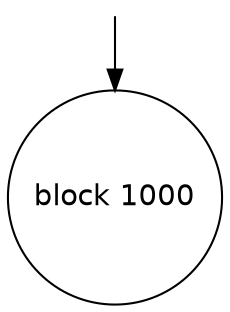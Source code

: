 digraph A {
    graph [fontname = "Helvetica"];
    node [fontname = "Helvetica",shape=circle];
    edge [fontname = "Helvetica"];

    null [shape=point,style=invis];
    1000 [label="block 1000",width=0.8];
    null -> 1000;
}

digraph B {
    graph [fontname = "Helvetica"];
    node [fontname = "Helvetica",shape=circle];
    edge [fontname = "Helvetica"];

    null [shape=point,style=invis];
    1000 [label="block 1000",width=0.8];
    1001 [label="block 1001\nw/TX x",width=0.8];
    null -> 1000;
    1000 -> 1001;
}

digraph C {
    graph [fontname = "Helvetica"];
    node [fontname = "Helvetica",shape=circle];
    edge [fontname = "Helvetica"];

    null [shape=point,style=invis];
    1000 [label="block 1000",width=0.8];
    1001 [label="block 1001\nw/TX x",width=0.8];
    othera [label="block 1001\nwithout TX x",width=0.8];
    null -> 1000;
    1000 -> 1001;
    1000 -> othera;
}

digraph D {
    graph [fontname = "Helvetica"];
    node [fontname = "Helvetica",shape=circle];
    edge [fontname = "Helvetica"];

    null [shape=point,style=invis];
    1000 [label="block 1000",width=0.8];
    1001 [label="block 1001\nw/TX x",width=0.8];
    1002 [label="block 1002",width=0.8];
    othera [label="block 1001\nwithout TX x",width=0.8];
    //otherb [label="different\nblock 1002",width=0.8];
    null -> 1000;
    1000 -> 1001;
    1000 -> othera;
    othera -> 1002;
    //othera -> otherb;
}

digraph E {
    graph [fontname = "Helvetica"];
    node [fontname = "Helvetica",shape=circle];
    edge [fontname = "Helvetica"];

    null [shape=point,style=invis];
    1000 [label="block 1000",width=0.8];
    1001 [label="block 1001\nw/TX x",width=0.8];
    1002 [label="block 1002",width=0.8];
    othera [label="block 1001\nwithout TX x",width=0.8];
    //otherb [label="different\nblock 1002",width=0.8];
    1003 [label="block 1003",width=0.8];
    null -> 1000;
    1000 -> 1001;
    1000 -> othera;
    othera -> 1002;
    //othera -> otherb;
    1002 -> 1003;
}

digraph F {
    graph [fontname = "Helvetica"];
    node [fontname = "Helvetica",shape=circle];
    edge [fontname = "Helvetica"];

    null [shape=point,style=invis];
    1000 [label="block 1000",width=0.8];
    1001 [color=red,label="block 1001\nw/TX x",width=0.8,penwidth=5];
    1002 [label="block 1002",width=0.8];
    othera [label="block 1001\nwithout TX x",width=0.8];
    //otherb [label="different\nblock 1002",width=0.8];
    1003 [label="block 1003",width=0.8];
    null -> 1000;
    1000 -> 1001;
    1000 -> othera;
    othera -> 1002;
    //othera -> otherb;
    1002 -> 1003;
}
